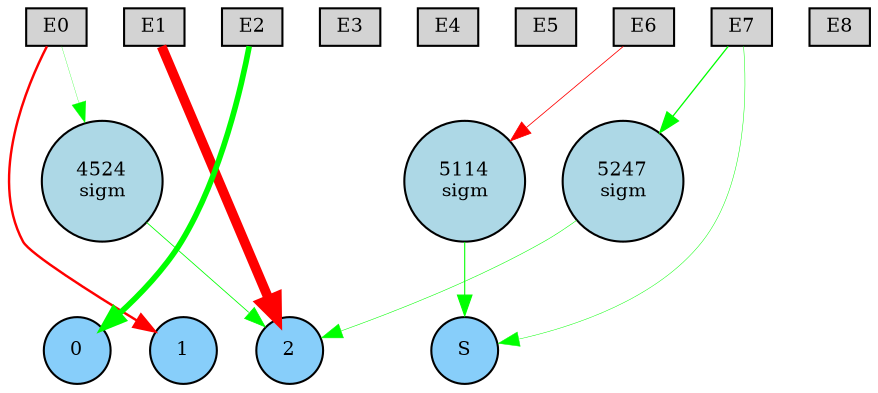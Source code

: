 digraph {
	node [fontsize=9 height=0.2 shape=circle width=0.2]
	subgraph inputs {
		node [shape=box style=filled]
		rank=source
		E0 [fillcolor=lightgray]
		E1 [fillcolor=lightgray]
		E0 -> E1 [style=invis]
		E2 [fillcolor=lightgray]
		E1 -> E2 [style=invis]
		E3 [fillcolor=lightgray]
		E2 -> E3 [style=invis]
		E4 [fillcolor=lightgray]
		E3 -> E4 [style=invis]
		E5 [fillcolor=lightgray]
		E4 -> E5 [style=invis]
		E6 [fillcolor=lightgray]
		E5 -> E6 [style=invis]
		E7 [fillcolor=lightgray]
		E6 -> E7 [style=invis]
		E8 [fillcolor=lightgray]
		E7 -> E8 [style=invis]
	}
	subgraph outputs {
		node [style=filled]
		rank=sink
		0 [fillcolor=lightskyblue fontsize=9 height=0.2 shape=circle width=0.2]
		1 [fillcolor=lightskyblue fontsize=9 height=0.2 shape=circle width=0.2]
		0 -> 1 [style=invis]
		2 [fillcolor=lightskyblue fontsize=9 height=0.2 shape=circle width=0.2]
		1 -> 2 [style=invis]
		S [fillcolor=lightskyblue fontsize=9 height=0.2 shape=circle width=0.2]
		2 -> S [style=invis]
	}
	5247 [label="5247
sigm" fillcolor=lightblue style=filled]
	5114 [label="5114
sigm" fillcolor=lightblue style=filled]
	4524 [label="4524
sigm" fillcolor=lightblue style=filled]
	E0 -> 1 [color=red penwidth=1.1630472228455622 style=solid]
	E1 -> 2 [color=red penwidth=4.6622988173488045 style=solid]
	E2 -> 0 [color=green penwidth=2.704153042151696 style=solid]
	E7 -> S [color=green penwidth=0.2284480020074453 style=solid]
	E0 -> 4524 [color=green penwidth=0.13262563316903445 style=solid]
	E6 -> 5114 [color=red penwidth=0.3862809408169725 style=solid]
	5114 -> S [color=green penwidth=0.5202304466491048 style=solid]
	E7 -> 5247 [color=green penwidth=0.6264028068208033 style=solid]
	5247 -> 2 [color=green penwidth=0.2601610734025922 style=solid]
	4524 -> 2 [color=green penwidth=0.39362183785996385 style=solid]
}
